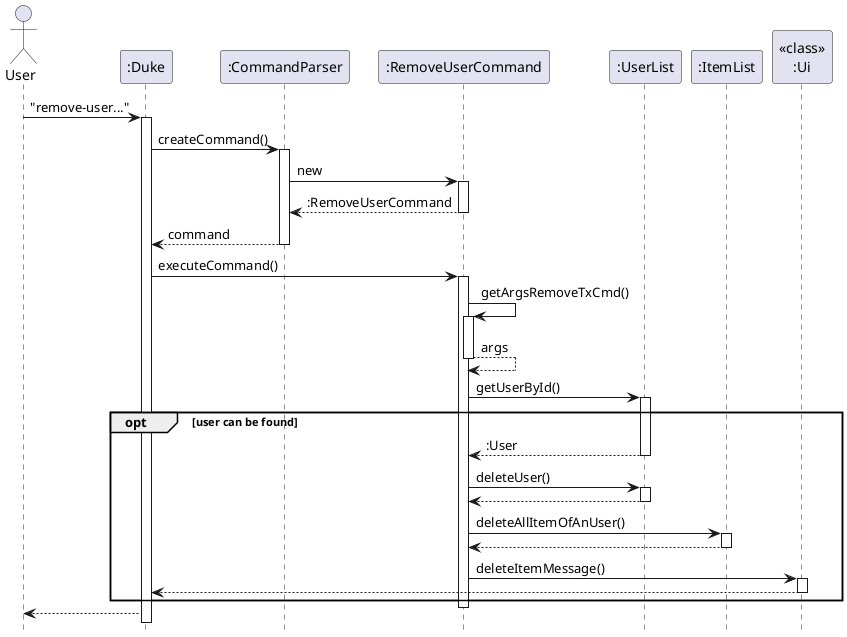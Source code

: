 @startuml
hide footbox

Actor User
"User" -> ":Duke": "remove-user..."
activate ":Duke"
":Duke" -> ":CommandParser": createCommand()
activate ":CommandParser"
":CommandParser" -> ":RemoveUserCommand": new
activate ":RemoveUserCommand"
return :RemoveUserCommand
":CommandParser" --> ":Duke": command
deactivate

":Duke" -> ":RemoveUserCommand" : executeCommand()
activate ":RemoveUserCommand"
":RemoveUserCommand" -> ":RemoveUserCommand": getArgsRemoveTxCmd()
activate ":RemoveUserCommand"
return args
    ":RemoveUserCommand" -> ":UserList": getUserById()
    activate ":UserList"
opt user can be found
    ":UserList" --> ":RemoveUserCommand": :User
    deactivate ":UserList"

    ":RemoveUserCommand" -> ":UserList": deleteUser()
    activate ":UserList"
    return
    ":RemoveUserCommand" -> ":ItemList": deleteAllItemOfAnUser()
    activate ":ItemList"
    return
    ":RemoveUserCommand" -> "<<class>>\n:Ui": deleteItemMessage()
    activate "<<class>>\n:Ui"
    "<<class>>\n:Ui" --> ":Duke"
    deactivate "<<class>>\n:Ui"
    deactivate ":UserList"
end
deactivate ":RemoveUserCommand"
":Duke" --> "User"
@enduml